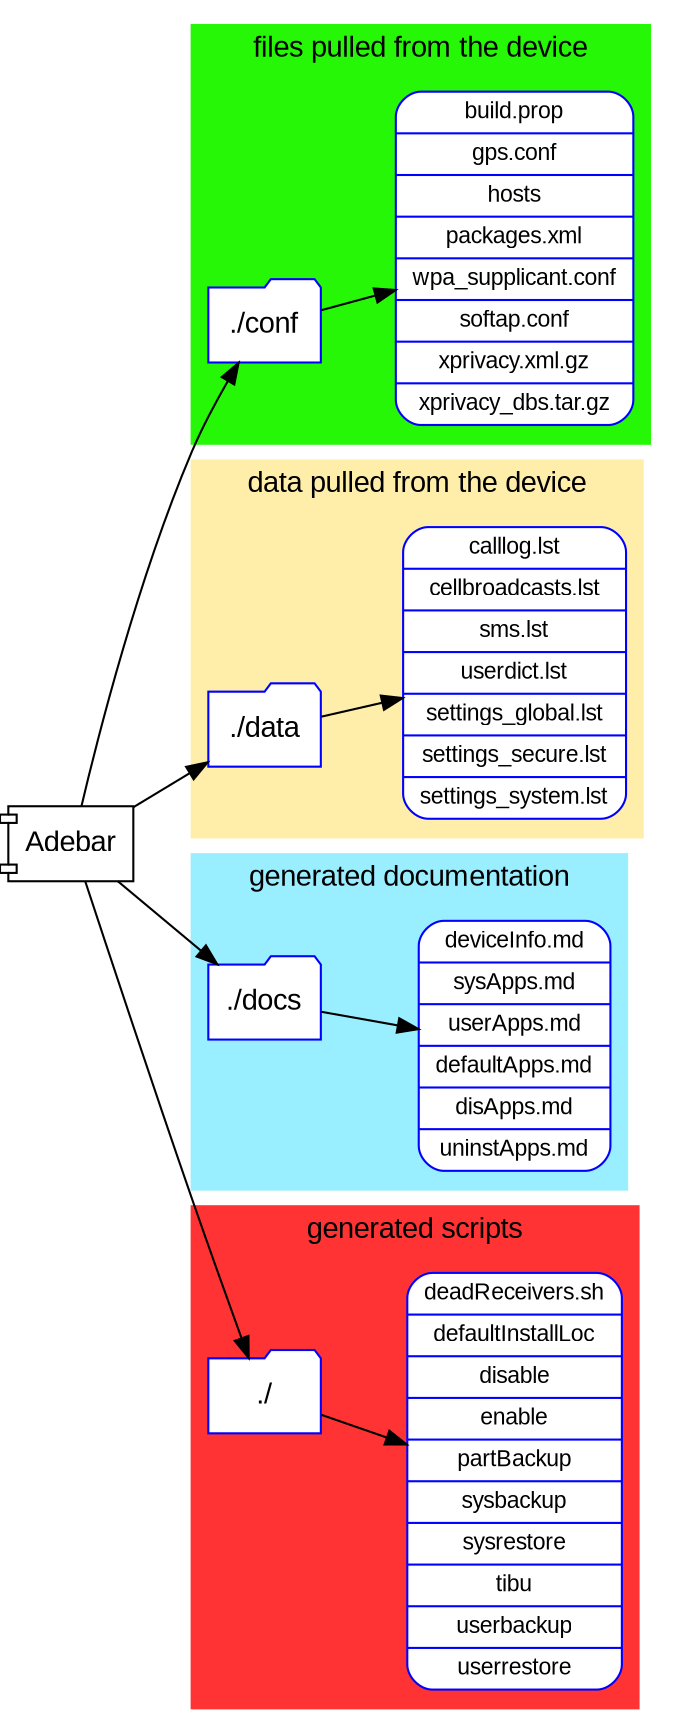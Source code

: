 digraph AdebarFiles {
/* Files generated by Adebar. Graphviz data file. */

  fontname = Arial;
  node [ fontname = Arial ];
  rankdir = LR;

  subgraph cluster_conf {
    rankdir = LR;
    style = filled;
    color = "#26f707";
    node [ style=filled, color=blue, fillcolor=white ];
    label = "files pulled from the device";

    conf [ shape = folder, label = "./conf" ];
    conffiles [ shape = Mrecord, fontsize = 11, label = "build.prop|gps.conf|hosts|packages.xml|wpa_supplicant.conf|softap.conf|xprivacy.xml.gz|xprivacy_dbs.tar.gz" ];
    conf -> conffiles;
  }

  subgraph cluster_data {
    rankdir = LR;
    style = filled;
    color = "#ffeeaa";
    node [ style=filled, color=blue, fillcolor=white ];
    label = "data pulled from the device";

    data [ shape = folder, label = "./data" ];
    datafiles [ shape = Mrecord, fontsize = 11, label = "calllog.lst|cellbroadcasts.lst|sms.lst|userdict.lst|settings_global.lst|settings_secure.lst|settings_system.lst" ];
    data -> datafiles;
  }

  subgraph cluster_doc {
    rankdir = LR;
    style = filled;
    color = "#99eeff";
    node [ style=filled, color=blue, fillcolor=white ];
    label = "generated documentation"

    docs [ shape = folder, label = "./docs" ];
    docfiles [ shape = Mrecord, fontsize = 11, label = "deviceInfo.md|sysApps.md|userApps.md|defaultApps.md|disApps.md|uninstApps.md" ];
    docs -> docfiles;
  }

  subgraph cluster_scripts {
    rankdir = LR;
    style = filled;
    color = "#ff3333";
    node [ style=filled, color=blue, fillcolor=white ];
    label = "generated scripts";

    scripts [ shape = folder, label = "./" ];
    scriptfiles [ shape= Mrecord, fontsize = 11, label = "deadReceivers.sh|defaultInstallLoc|disable|enable|partBackup|sysbackup|sysrestore|tibu|userbackup|userrestore" ];
    scripts -> scriptfiles;
  }

  Adebar [ shape = component ];
  Adebar -> conf;
  Adebar -> data;
  Adebar -> docs;
  Adebar -> scripts;

}

